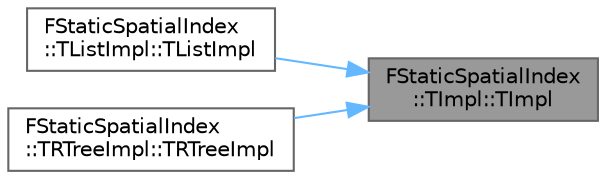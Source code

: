digraph "FStaticSpatialIndex::TImpl::TImpl"
{
 // INTERACTIVE_SVG=YES
 // LATEX_PDF_SIZE
  bgcolor="transparent";
  edge [fontname=Helvetica,fontsize=10,labelfontname=Helvetica,labelfontsize=10];
  node [fontname=Helvetica,fontsize=10,shape=box,height=0.2,width=0.4];
  rankdir="RL";
  Node1 [id="Node000001",label="FStaticSpatialIndex\l::TImpl::TImpl",height=0.2,width=0.4,color="gray40", fillcolor="grey60", style="filled", fontcolor="black",tooltip=" "];
  Node1 -> Node2 [id="edge1_Node000001_Node000002",dir="back",color="steelblue1",style="solid",tooltip=" "];
  Node2 [id="Node000002",label="FStaticSpatialIndex\l::TListImpl::TListImpl",height=0.2,width=0.4,color="grey40", fillcolor="white", style="filled",URL="$d2/da1/classFStaticSpatialIndex_1_1TListImpl.html#a5ea1911a877f1c0f65f3efd2aec51cfb",tooltip=" "];
  Node1 -> Node3 [id="edge2_Node000001_Node000003",dir="back",color="steelblue1",style="solid",tooltip=" "];
  Node3 [id="Node000003",label="FStaticSpatialIndex\l::TRTreeImpl::TRTreeImpl",height=0.2,width=0.4,color="grey40", fillcolor="white", style="filled",URL="$df/d11/classFStaticSpatialIndex_1_1TRTreeImpl.html#a5adf9df34355898a8bb82a9339e29286",tooltip=" "];
}
